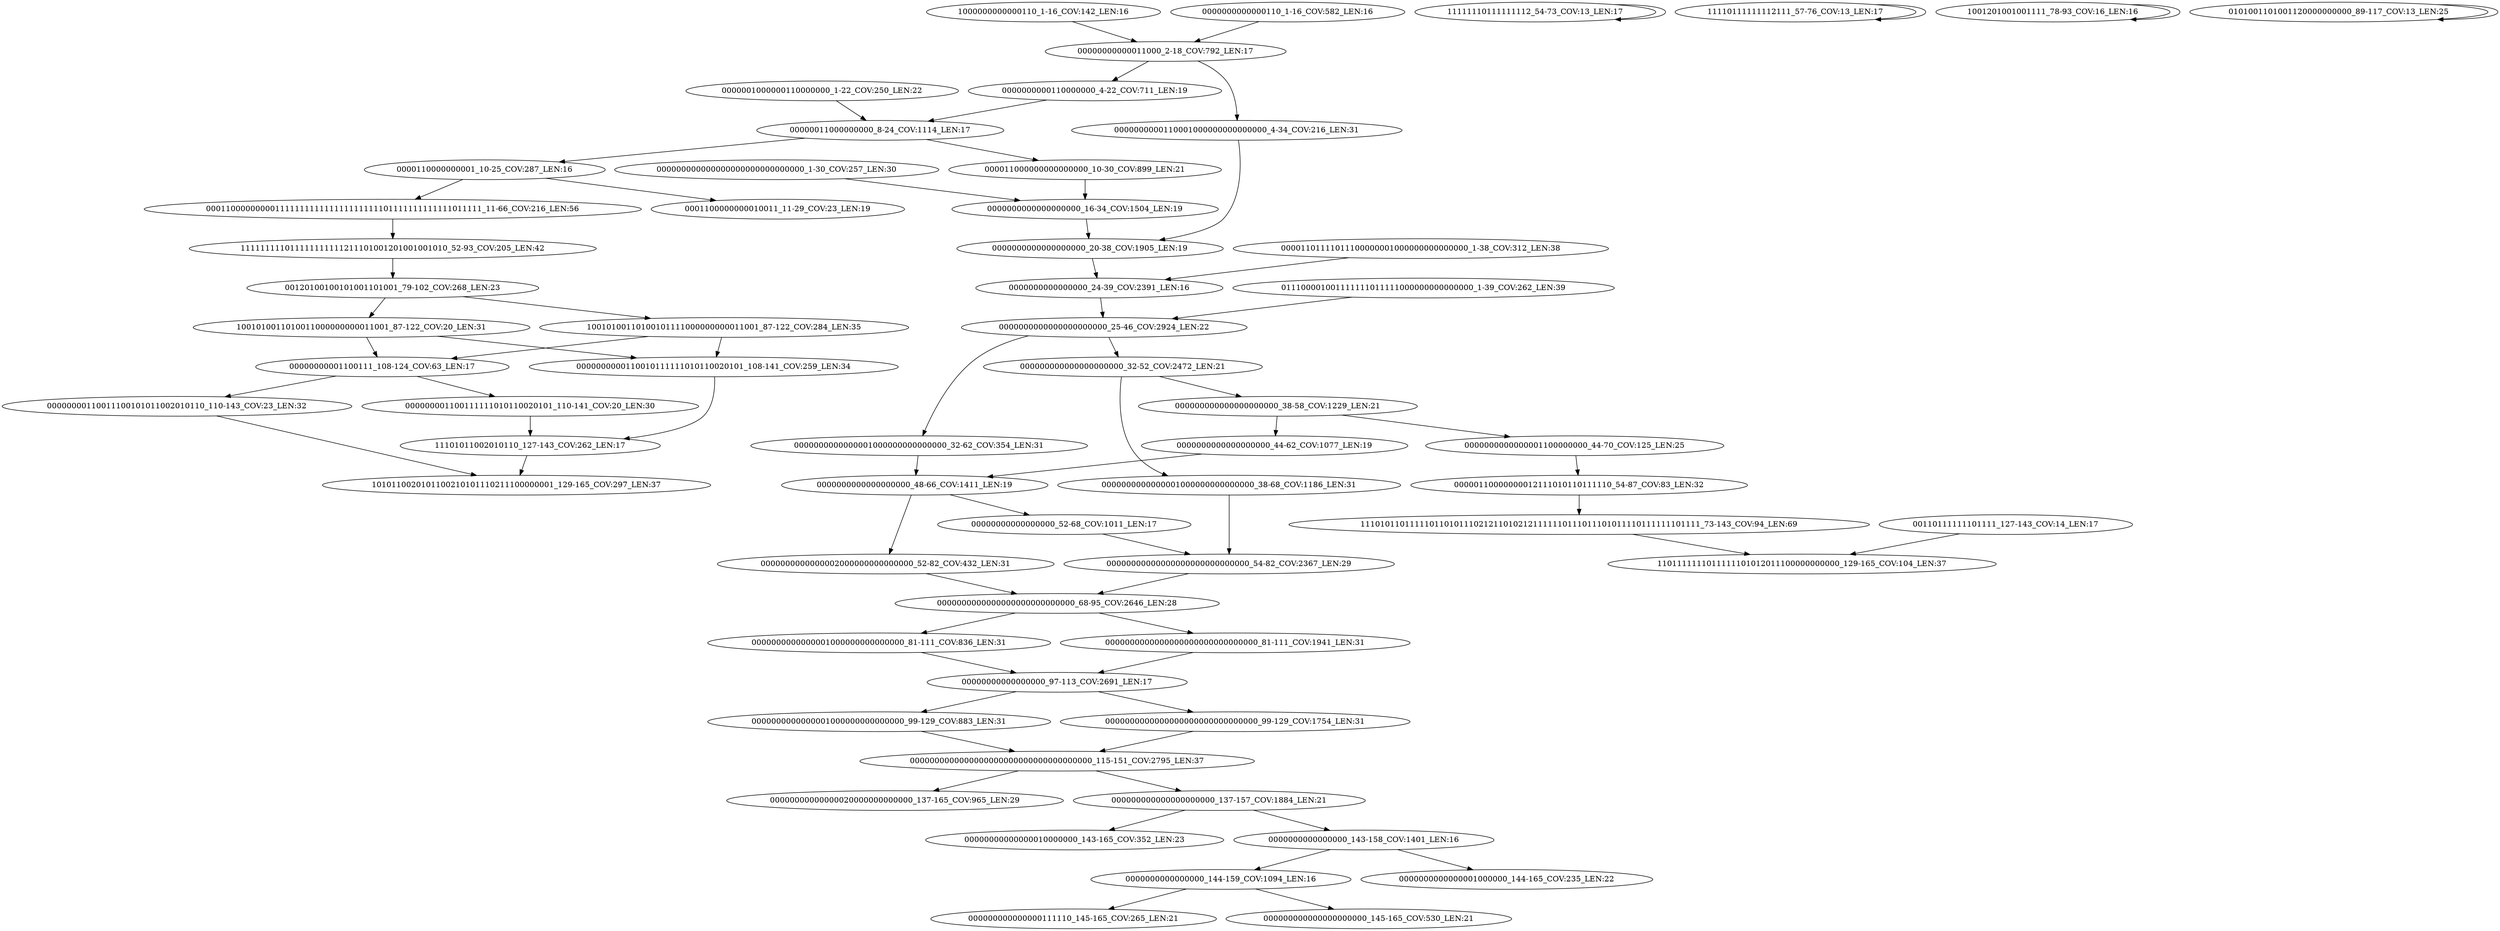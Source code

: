 digraph G {
    "00000000000000000000000000000_54-82_COV:2367_LEN:29" -> "0000000000000000000000000000_68-95_COV:2646_LEN:28";
    "0000000000000001000000000000000_99-129_COV:883_LEN:31" -> "0000000000000000000000000000000000000_115-151_COV:2795_LEN:37";
    "000011000000000000000_10-30_COV:899_LEN:21" -> "0000000000000000000_16-34_COV:1504_LEN:19";
    "1000000000000110_1-16_COV:142_LEN:16" -> "00000000000011000_2-18_COV:792_LEN:17";
    "0000000000000000000_48-66_COV:1411_LEN:19" -> "00000000000000000_52-68_COV:1011_LEN:17";
    "0000000000000000000_48-66_COV:1411_LEN:19" -> "0000000000000002000000000000000_52-82_COV:432_LEN:31";
    "00000000000000000_52-68_COV:1011_LEN:17" -> "00000000000000000000000000000_54-82_COV:2367_LEN:29";
    "0000000000000000_144-159_COV:1094_LEN:16" -> "000000000000000111110_145-165_COV:265_LEN:21";
    "0000000000000000_144-159_COV:1094_LEN:16" -> "000000000000000000000_145-165_COV:530_LEN:21";
    "0000000000000001000000000000000_81-111_COV:836_LEN:31" -> "00000000000000000_97-113_COV:2691_LEN:17";
    "0000000000000000000000000000000_81-111_COV:1941_LEN:31" -> "00000000000000000_97-113_COV:2691_LEN:17";
    "00000000001100111_108-124_COV:63_LEN:17" -> "00000000110011100101011002010110_110-143_COV:23_LEN:32";
    "00000000001100111_108-124_COV:63_LEN:17" -> "000000001100111111010110020101_110-141_COV:20_LEN:30";
    "0000000000000000000000000000000_99-129_COV:1754_LEN:31" -> "0000000000000000000000000000000000000_115-151_COV:2795_LEN:37";
    "0000000000000000000000000000000000000_115-151_COV:2795_LEN:37" -> "00000000000000020000000000000_137-165_COV:965_LEN:29";
    "0000000000000000000000000000000000000_115-151_COV:2795_LEN:37" -> "000000000000000000000_137-157_COV:1884_LEN:21";
    "0000000000110010111111010110020101_108-141_COV:259_LEN:34" -> "11101011002010110_127-143_COV:262_LEN:17";
    "0000000000000001000000000000000_32-62_COV:354_LEN:31" -> "0000000000000000000_48-66_COV:1411_LEN:19";
    "00000110000000012111010110111110_54-87_COV:83_LEN:32" -> "111010110111110110101110212110102121111110111011101011110111111101111_73-143_COV:94_LEN:69";
    "0000000000000001000000000000000_38-68_COV:1186_LEN:31" -> "00000000000000000000000000000_54-82_COV:2367_LEN:29";
    "0000000000000000000000000000_68-95_COV:2646_LEN:28" -> "0000000000000001000000000000000_81-111_COV:836_LEN:31";
    "0000000000000000000000000000_68-95_COV:2646_LEN:28" -> "0000000000000000000000000000000_81-111_COV:1941_LEN:31";
    "0000000000000002000000000000000_52-82_COV:432_LEN:31" -> "0000000000000000000000000000_68-95_COV:2646_LEN:28";
    "11111110111111112_54-73_COV:13_LEN:17" -> "11111110111111112_54-73_COV:13_LEN:17";
    "111111111011111111111211101001201001001010_52-93_COV:205_LEN:42" -> "00120100100101001101001_79-102_COV:268_LEN:23";
    "000000000000000000000_38-58_COV:1229_LEN:21" -> "0000000000000000000_44-62_COV:1077_LEN:19";
    "000000000000000000000_38-58_COV:1229_LEN:21" -> "0000000000000001100000000_44-70_COV:125_LEN:25";
    "11110111111112111_57-76_COV:13_LEN:17" -> "11110111111112111_57-76_COV:13_LEN:17";
    "00000000000011000_2-18_COV:792_LEN:17" -> "0000000000110000000_4-22_COV:711_LEN:19";
    "00000000000011000_2-18_COV:792_LEN:17" -> "0000000000110001000000000000000_4-34_COV:216_LEN:31";
    "1001201001001111_78-93_COV:16_LEN:16" -> "1001201001001111_78-93_COV:16_LEN:16";
    "00000000000000000_97-113_COV:2691_LEN:17" -> "0000000000000001000000000000000_99-129_COV:883_LEN:31";
    "00000000000000000_97-113_COV:2691_LEN:17" -> "0000000000000000000000000000000_99-129_COV:1754_LEN:31";
    "0000000000000000_24-39_COV:2391_LEN:16" -> "0000000000000000000000_25-46_COV:2924_LEN:22";
    "0000001000000110000000_1-22_COV:250_LEN:22" -> "00000011000000000_8-24_COV:1114_LEN:17";
    "00011000000000111111111111111111111101111111111111011111_11-66_COV:216_LEN:56" -> "111111111011111111111211101001201001001010_52-93_COV:205_LEN:42";
    "1001010011010011000000000011001_87-122_COV:20_LEN:31" -> "00000000001100111_108-124_COV:63_LEN:17";
    "1001010011010011000000000011001_87-122_COV:20_LEN:31" -> "0000000000110010111111010110020101_108-141_COV:259_LEN:34";
    "0000000000000000000_20-38_COV:1905_LEN:19" -> "0000000000000000_24-39_COV:2391_LEN:16";
    "111010110111110110101110212110102121111110111011101011110111111101111_73-143_COV:94_LEN:69" -> "1101111111011111101012011100000000000_129-165_COV:104_LEN:37";
    "0000000000000000000000_25-46_COV:2924_LEN:22" -> "0000000000000001000000000000000_32-62_COV:354_LEN:31";
    "0000000000000000000000_25-46_COV:2924_LEN:22" -> "000000000000000000000_32-52_COV:2472_LEN:21";
    "00110111111101111_127-143_COV:14_LEN:17" -> "1101111111011111101012011100000000000_129-165_COV:104_LEN:37";
    "0000000000110000000_4-22_COV:711_LEN:19" -> "00000011000000000_8-24_COV:1114_LEN:17";
    "0000000000000110_1-16_COV:582_LEN:16" -> "00000000000011000_2-18_COV:792_LEN:17";
    "000000000000000000000_137-157_COV:1884_LEN:21" -> "00000000000000010000000_143-165_COV:352_LEN:23";
    "000000000000000000000_137-157_COV:1884_LEN:21" -> "0000000000000000_143-158_COV:1401_LEN:16";
    "0000000000110001000000000000000_4-34_COV:216_LEN:31" -> "0000000000000000000_20-38_COV:1905_LEN:19";
    "00000000110011100101011002010110_110-143_COV:23_LEN:32" -> "1010110020101100210101110211100000001_129-165_COV:297_LEN:37";
    "0101001101001120000000000_89-117_COV:13_LEN:25" -> "0101001101001120000000000_89-117_COV:13_LEN:25";
    "0000110000000001_10-25_COV:287_LEN:16" -> "0001100000000010011_11-29_COV:23_LEN:19";
    "0000110000000001_10-25_COV:287_LEN:16" -> "00011000000000111111111111111111111101111111111111011111_11-66_COV:216_LEN:56";
    "00000011000000000_8-24_COV:1114_LEN:17" -> "000011000000000000000_10-30_COV:899_LEN:21";
    "00000011000000000_8-24_COV:1114_LEN:17" -> "0000110000000001_10-25_COV:287_LEN:16";
    "10010100110100101111000000000011001_87-122_COV:284_LEN:35" -> "00000000001100111_108-124_COV:63_LEN:17";
    "10010100110100101111000000000011001_87-122_COV:284_LEN:35" -> "0000000000110010111111010110020101_108-141_COV:259_LEN:34";
    "011100001001111111011111000000000000000_1-39_COV:262_LEN:39" -> "0000000000000000000000_25-46_COV:2924_LEN:22";
    "000000000000000000000_32-52_COV:2472_LEN:21" -> "0000000000000001000000000000000_38-68_COV:1186_LEN:31";
    "000000000000000000000_32-52_COV:2472_LEN:21" -> "000000000000000000000_38-58_COV:1229_LEN:21";
    "000000000000000000000000000000_1-30_COV:257_LEN:30" -> "0000000000000000000_16-34_COV:1504_LEN:19";
    "00120100100101001101001_79-102_COV:268_LEN:23" -> "1001010011010011000000000011001_87-122_COV:20_LEN:31";
    "00120100100101001101001_79-102_COV:268_LEN:23" -> "10010100110100101111000000000011001_87-122_COV:284_LEN:35";
    "00001101111011100000001000000000000000_1-38_COV:312_LEN:38" -> "0000000000000000_24-39_COV:2391_LEN:16";
    "0000000000000000000_44-62_COV:1077_LEN:19" -> "0000000000000000000_48-66_COV:1411_LEN:19";
    "0000000000000001100000000_44-70_COV:125_LEN:25" -> "00000110000000012111010110111110_54-87_COV:83_LEN:32";
    "0000000000000000_143-158_COV:1401_LEN:16" -> "0000000000000001000000_144-165_COV:235_LEN:22";
    "0000000000000000_143-158_COV:1401_LEN:16" -> "0000000000000000_144-159_COV:1094_LEN:16";
    "000000001100111111010110020101_110-141_COV:20_LEN:30" -> "11101011002010110_127-143_COV:262_LEN:17";
    "11101011002010110_127-143_COV:262_LEN:17" -> "1010110020101100210101110211100000001_129-165_COV:297_LEN:37";
    "0000000000000000000_16-34_COV:1504_LEN:19" -> "0000000000000000000_20-38_COV:1905_LEN:19";
}
